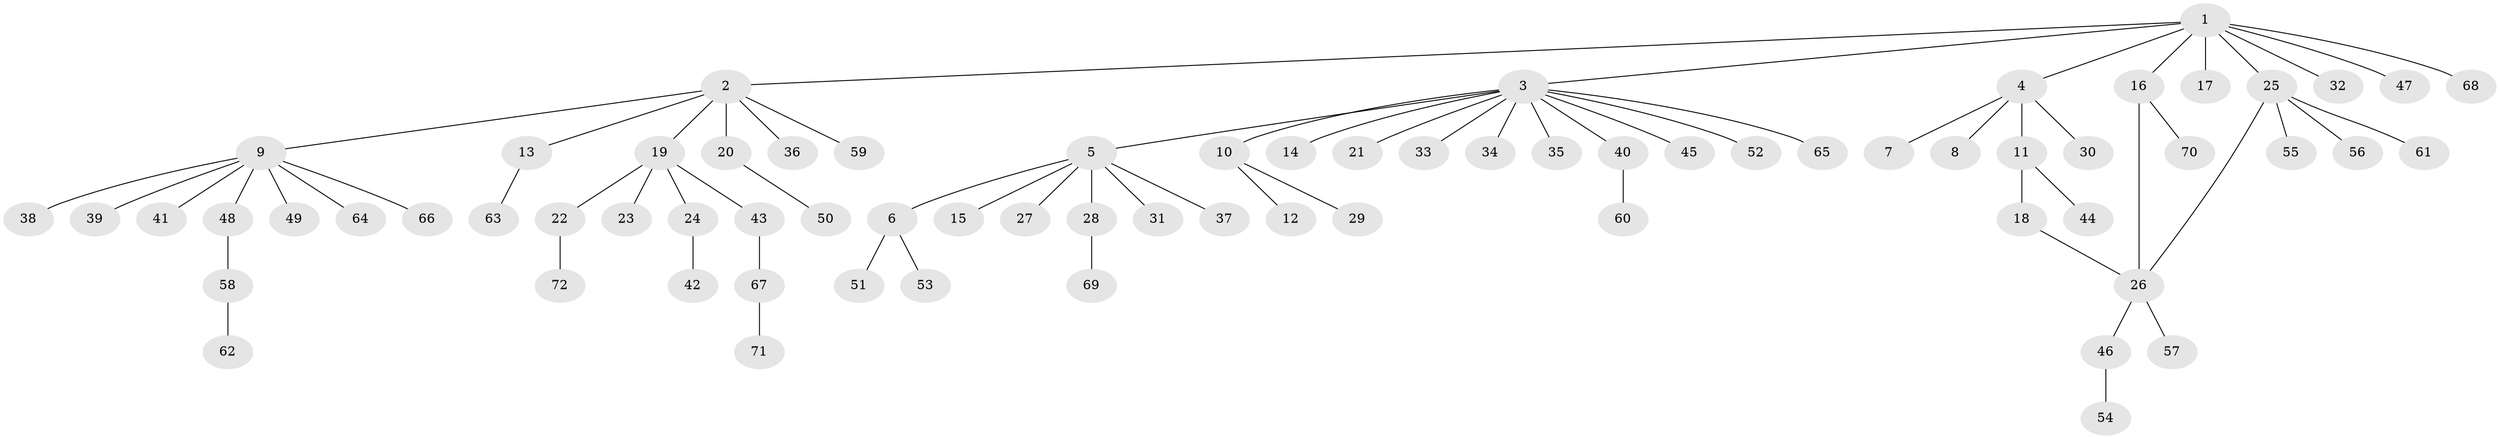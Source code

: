 // coarse degree distribution, {1: 0.8571428571428571, 8: 0.03571428571428571, 17: 0.03571428571428571, 2: 0.03571428571428571, 3: 0.03571428571428571}
// Generated by graph-tools (version 1.1) at 2025/50/03/04/25 21:50:31]
// undirected, 72 vertices, 73 edges
graph export_dot {
graph [start="1"]
  node [color=gray90,style=filled];
  1;
  2;
  3;
  4;
  5;
  6;
  7;
  8;
  9;
  10;
  11;
  12;
  13;
  14;
  15;
  16;
  17;
  18;
  19;
  20;
  21;
  22;
  23;
  24;
  25;
  26;
  27;
  28;
  29;
  30;
  31;
  32;
  33;
  34;
  35;
  36;
  37;
  38;
  39;
  40;
  41;
  42;
  43;
  44;
  45;
  46;
  47;
  48;
  49;
  50;
  51;
  52;
  53;
  54;
  55;
  56;
  57;
  58;
  59;
  60;
  61;
  62;
  63;
  64;
  65;
  66;
  67;
  68;
  69;
  70;
  71;
  72;
  1 -- 2;
  1 -- 3;
  1 -- 4;
  1 -- 16;
  1 -- 17;
  1 -- 25;
  1 -- 32;
  1 -- 47;
  1 -- 68;
  2 -- 9;
  2 -- 13;
  2 -- 19;
  2 -- 20;
  2 -- 36;
  2 -- 59;
  3 -- 5;
  3 -- 10;
  3 -- 14;
  3 -- 21;
  3 -- 33;
  3 -- 34;
  3 -- 35;
  3 -- 40;
  3 -- 45;
  3 -- 52;
  3 -- 65;
  4 -- 7;
  4 -- 8;
  4 -- 11;
  4 -- 30;
  5 -- 6;
  5 -- 15;
  5 -- 27;
  5 -- 28;
  5 -- 31;
  5 -- 37;
  6 -- 51;
  6 -- 53;
  9 -- 38;
  9 -- 39;
  9 -- 41;
  9 -- 48;
  9 -- 49;
  9 -- 64;
  9 -- 66;
  10 -- 12;
  10 -- 29;
  11 -- 18;
  11 -- 44;
  13 -- 63;
  16 -- 26;
  16 -- 70;
  18 -- 26;
  19 -- 22;
  19 -- 23;
  19 -- 24;
  19 -- 43;
  20 -- 50;
  22 -- 72;
  24 -- 42;
  25 -- 26;
  25 -- 55;
  25 -- 56;
  25 -- 61;
  26 -- 46;
  26 -- 57;
  28 -- 69;
  40 -- 60;
  43 -- 67;
  46 -- 54;
  48 -- 58;
  58 -- 62;
  67 -- 71;
}
